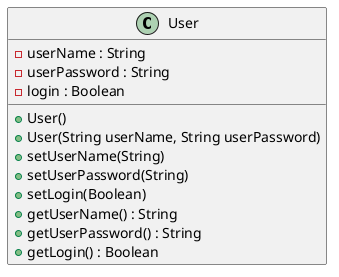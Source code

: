 @startuml
class User{
    -userName : String
    -userPassword : String
    -login : Boolean

    +User()
    +User(String userName, String userPassword)
    +setUserName(String)
    +setUserPassword(String)
    +setLogin(Boolean)
    +getUserName() : String
    +getUserPassword() : String
    +getLogin() : Boolean
}

@enduml